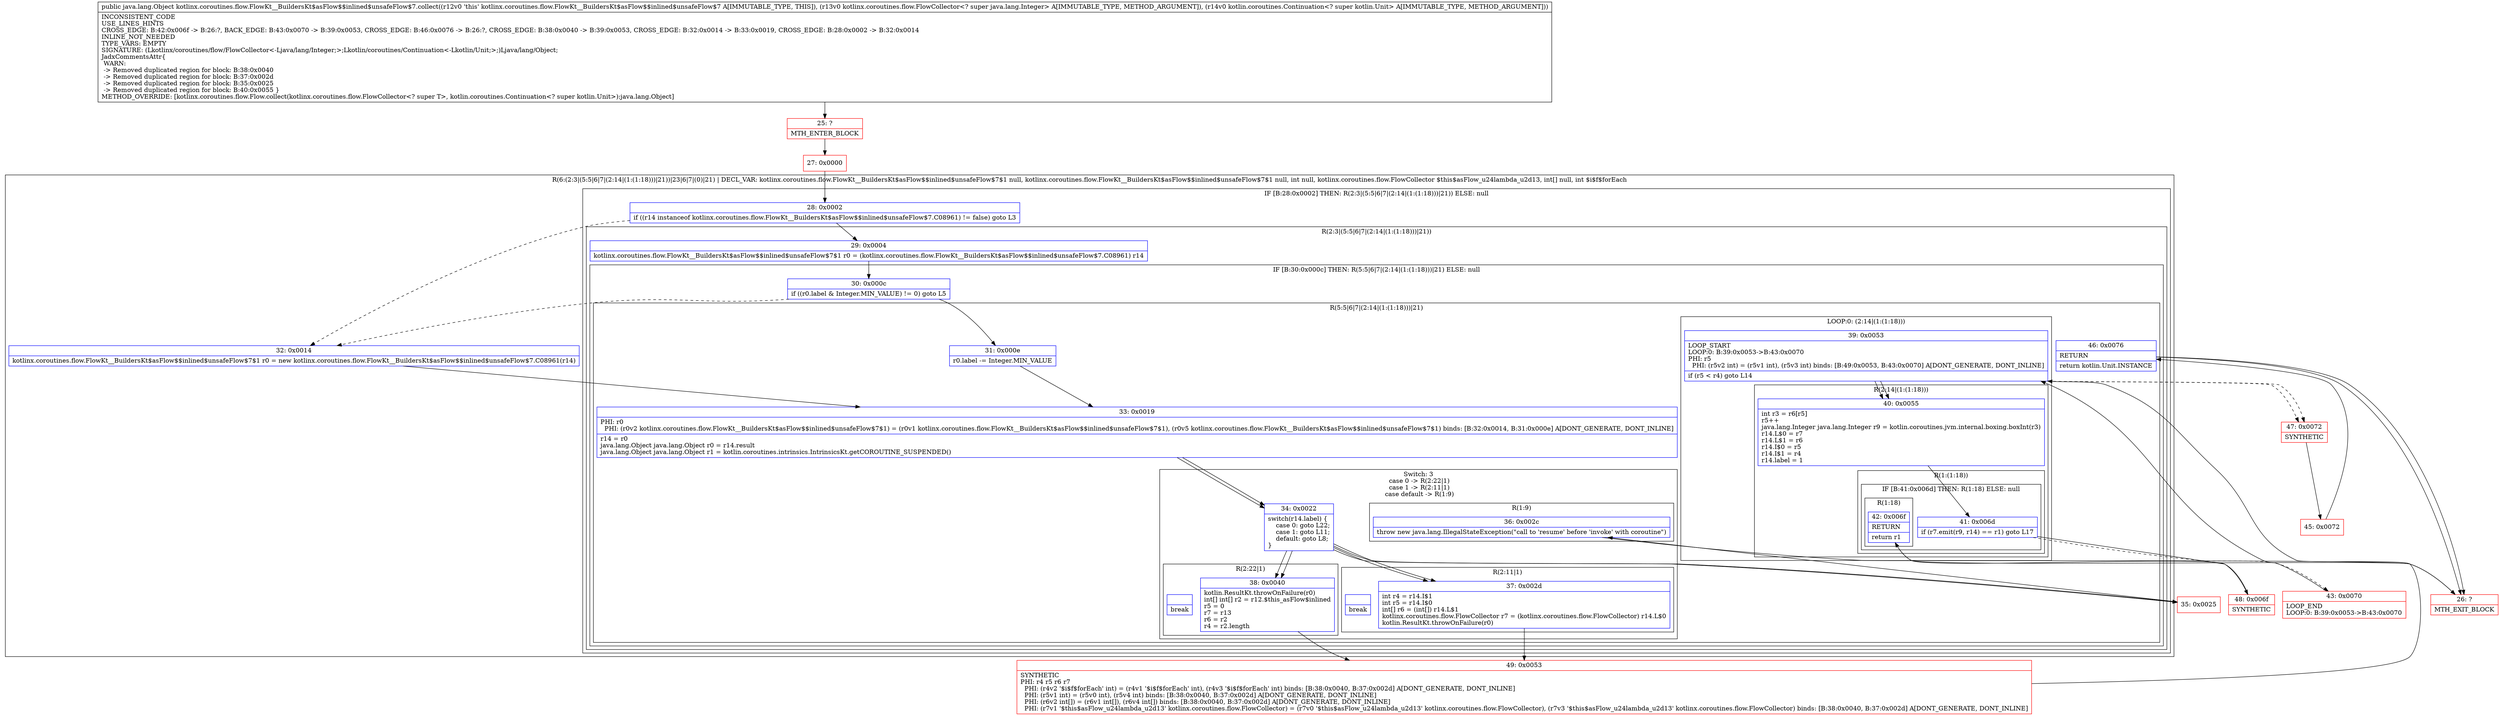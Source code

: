digraph "CFG forkotlinx.coroutines.flow.FlowKt__BuildersKt$asFlow$$inlined$unsafeFlow$7.collect(Lkotlinx\/coroutines\/flow\/FlowCollector;Lkotlin\/coroutines\/Continuation;)Ljava\/lang\/Object;" {
subgraph cluster_Region_1109790666 {
label = "R(6:(2:3|(5:5|6|7|(2:14|(1:(1:18)))|21))|23|6|7|(0)|21) | DECL_VAR: kotlinx.coroutines.flow.FlowKt__BuildersKt$asFlow$$inlined$unsafeFlow$7$1 null, kotlinx.coroutines.flow.FlowKt__BuildersKt$asFlow$$inlined$unsafeFlow$7$1 null, int null, kotlinx.coroutines.flow.FlowCollector $this$asFlow_u24lambda_u2d13, int[] null, int $i$f$forEach\l";
node [shape=record,color=blue];
subgraph cluster_IfRegion_776740124 {
label = "IF [B:28:0x0002] THEN: R(2:3|(5:5|6|7|(2:14|(1:(1:18)))|21)) ELSE: null";
node [shape=record,color=blue];
Node_28 [shape=record,label="{28\:\ 0x0002|if ((r14 instanceof kotlinx.coroutines.flow.FlowKt__BuildersKt$asFlow$$inlined$unsafeFlow$7.C08961) != false) goto L3\l}"];
subgraph cluster_Region_58022678 {
label = "R(2:3|(5:5|6|7|(2:14|(1:(1:18)))|21))";
node [shape=record,color=blue];
Node_29 [shape=record,label="{29\:\ 0x0004|kotlinx.coroutines.flow.FlowKt__BuildersKt$asFlow$$inlined$unsafeFlow$7$1 r0 = (kotlinx.coroutines.flow.FlowKt__BuildersKt$asFlow$$inlined$unsafeFlow$7.C08961) r14\l}"];
subgraph cluster_IfRegion_495893555 {
label = "IF [B:30:0x000c] THEN: R(5:5|6|7|(2:14|(1:(1:18)))|21) ELSE: null";
node [shape=record,color=blue];
Node_30 [shape=record,label="{30\:\ 0x000c|if ((r0.label & Integer.MIN_VALUE) != 0) goto L5\l}"];
subgraph cluster_Region_904994939 {
label = "R(5:5|6|7|(2:14|(1:(1:18)))|21)";
node [shape=record,color=blue];
Node_31 [shape=record,label="{31\:\ 0x000e|r0.label \-= Integer.MIN_VALUE\l}"];
Node_33 [shape=record,label="{33\:\ 0x0019|PHI: r0 \l  PHI: (r0v2 kotlinx.coroutines.flow.FlowKt__BuildersKt$asFlow$$inlined$unsafeFlow$7$1) = (r0v1 kotlinx.coroutines.flow.FlowKt__BuildersKt$asFlow$$inlined$unsafeFlow$7$1), (r0v5 kotlinx.coroutines.flow.FlowKt__BuildersKt$asFlow$$inlined$unsafeFlow$7$1) binds: [B:32:0x0014, B:31:0x000e] A[DONT_GENERATE, DONT_INLINE]\l|r14 = r0\ljava.lang.Object java.lang.Object r0 = r14.result\ljava.lang.Object java.lang.Object r1 = kotlin.coroutines.intrinsics.IntrinsicsKt.getCOROUTINE_SUSPENDED()\l}"];
subgraph cluster_SwitchRegion_1870929278 {
label = "Switch: 3
 case 0 -> R(2:22|1)
 case 1 -> R(2:11|1)
 case default -> R(1:9)";
node [shape=record,color=blue];
Node_34 [shape=record,label="{34\:\ 0x0022|switch(r14.label) \{\l    case 0: goto L22;\l    case 1: goto L11;\l    default: goto L8;\l\}\l}"];
subgraph cluster_Region_708775142 {
label = "R(2:22|1)";
node [shape=record,color=blue];
Node_38 [shape=record,label="{38\:\ 0x0040|kotlin.ResultKt.throwOnFailure(r0)\lint[] int[] r2 = r12.$this_asFlow$inlined\lr5 = 0\lr7 = r13\lr6 = r2\lr4 = r2.length\l}"];
Node_InsnContainer_826605769 [shape=record,label="{|break\l}"];
}
subgraph cluster_Region_489555739 {
label = "R(2:11|1)";
node [shape=record,color=blue];
Node_37 [shape=record,label="{37\:\ 0x002d|int r4 = r14.I$1\lint r5 = r14.I$0\lint[] r6 = (int[]) r14.L$1\lkotlinx.coroutines.flow.FlowCollector r7 = (kotlinx.coroutines.flow.FlowCollector) r14.L$0\lkotlin.ResultKt.throwOnFailure(r0)\l}"];
Node_InsnContainer_142063654 [shape=record,label="{|break\l}"];
}
subgraph cluster_Region_1184755913 {
label = "R(1:9)";
node [shape=record,color=blue];
Node_36 [shape=record,label="{36\:\ 0x002c|throw new java.lang.IllegalStateException(\"call to 'resume' before 'invoke' with coroutine\")\l}"];
}
}
subgraph cluster_LoopRegion_781886221 {
label = "LOOP:0: (2:14|(1:(1:18)))";
node [shape=record,color=blue];
Node_39 [shape=record,label="{39\:\ 0x0053|LOOP_START\lLOOP:0: B:39:0x0053\-\>B:43:0x0070\lPHI: r5 \l  PHI: (r5v2 int) = (r5v1 int), (r5v3 int) binds: [B:49:0x0053, B:43:0x0070] A[DONT_GENERATE, DONT_INLINE]\l|if (r5 \< r4) goto L14\l}"];
subgraph cluster_Region_875184707 {
label = "R(2:14|(1:(1:18)))";
node [shape=record,color=blue];
Node_40 [shape=record,label="{40\:\ 0x0055|int r3 = r6[r5]\lr5++\ljava.lang.Integer java.lang.Integer r9 = kotlin.coroutines.jvm.internal.boxing.boxInt(r3)\lr14.L$0 = r7\lr14.L$1 = r6\lr14.I$0 = r5\lr14.I$1 = r4\lr14.label = 1\l}"];
subgraph cluster_Region_935378271 {
label = "R(1:(1:18))";
node [shape=record,color=blue];
subgraph cluster_IfRegion_149184069 {
label = "IF [B:41:0x006d] THEN: R(1:18) ELSE: null";
node [shape=record,color=blue];
Node_41 [shape=record,label="{41\:\ 0x006d|if (r7.emit(r9, r14) == r1) goto L17\l}"];
subgraph cluster_Region_1289841592 {
label = "R(1:18)";
node [shape=record,color=blue];
Node_42 [shape=record,label="{42\:\ 0x006f|RETURN\l|return r1\l}"];
}
}
}
}
}
Node_46 [shape=record,label="{46\:\ 0x0076|RETURN\l|return kotlin.Unit.INSTANCE\l}"];
}
}
}
}
Node_32 [shape=record,label="{32\:\ 0x0014|kotlinx.coroutines.flow.FlowKt__BuildersKt$asFlow$$inlined$unsafeFlow$7$1 r0 = new kotlinx.coroutines.flow.FlowKt__BuildersKt$asFlow$$inlined$unsafeFlow$7.C08961(r14)\l}"];
Node_33 [shape=record,label="{33\:\ 0x0019|PHI: r0 \l  PHI: (r0v2 kotlinx.coroutines.flow.FlowKt__BuildersKt$asFlow$$inlined$unsafeFlow$7$1) = (r0v1 kotlinx.coroutines.flow.FlowKt__BuildersKt$asFlow$$inlined$unsafeFlow$7$1), (r0v5 kotlinx.coroutines.flow.FlowKt__BuildersKt$asFlow$$inlined$unsafeFlow$7$1) binds: [B:32:0x0014, B:31:0x000e] A[DONT_GENERATE, DONT_INLINE]\l|r14 = r0\ljava.lang.Object java.lang.Object r0 = r14.result\ljava.lang.Object java.lang.Object r1 = kotlin.coroutines.intrinsics.IntrinsicsKt.getCOROUTINE_SUSPENDED()\l}"];
subgraph cluster_SwitchRegion_1195691466 {
label = "Switch: 0";
node [shape=record,color=blue];
Node_34 [shape=record,label="{34\:\ 0x0022|switch(r14.label) \{\l    case 0: goto L22;\l    case 1: goto L11;\l    default: goto L8;\l\}\l}"];
}
subgraph cluster_LoopRegion_37983497 {
label = "LOOP:0: (0)";
node [shape=record,color=blue];
Node_39 [shape=record,label="{39\:\ 0x0053|LOOP_START\lLOOP:0: B:39:0x0053\-\>B:43:0x0070\lPHI: r5 \l  PHI: (r5v2 int) = (r5v1 int), (r5v3 int) binds: [B:49:0x0053, B:43:0x0070] A[DONT_GENERATE, DONT_INLINE]\l|if (r5 \< r4) goto L14\l}"];
subgraph cluster_Region_728835632 {
label = "R(0)";
node [shape=record,color=blue];
}
}
Node_46 [shape=record,label="{46\:\ 0x0076|RETURN\l|return kotlin.Unit.INSTANCE\l}"];
}
Node_25 [shape=record,color=red,label="{25\:\ ?|MTH_ENTER_BLOCK\l}"];
Node_27 [shape=record,color=red,label="{27\:\ 0x0000}"];
Node_35 [shape=record,color=red,label="{35\:\ 0x0025}"];
Node_26 [shape=record,color=red,label="{26\:\ ?|MTH_EXIT_BLOCK\l}"];
Node_49 [shape=record,color=red,label="{49\:\ 0x0053|SYNTHETIC\lPHI: r4 r5 r6 r7 \l  PHI: (r4v2 '$i$f$forEach' int) = (r4v1 '$i$f$forEach' int), (r4v3 '$i$f$forEach' int) binds: [B:38:0x0040, B:37:0x002d] A[DONT_GENERATE, DONT_INLINE]\l  PHI: (r5v1 int) = (r5v0 int), (r5v4 int) binds: [B:38:0x0040, B:37:0x002d] A[DONT_GENERATE, DONT_INLINE]\l  PHI: (r6v2 int[]) = (r6v1 int[]), (r6v4 int[]) binds: [B:38:0x0040, B:37:0x002d] A[DONT_GENERATE, DONT_INLINE]\l  PHI: (r7v1 '$this$asFlow_u24lambda_u2d13' kotlinx.coroutines.flow.FlowCollector) = (r7v0 '$this$asFlow_u24lambda_u2d13' kotlinx.coroutines.flow.FlowCollector), (r7v3 '$this$asFlow_u24lambda_u2d13' kotlinx.coroutines.flow.FlowCollector) binds: [B:38:0x0040, B:37:0x002d] A[DONT_GENERATE, DONT_INLINE]\l}"];
Node_43 [shape=record,color=red,label="{43\:\ 0x0070|LOOP_END\lLOOP:0: B:39:0x0053\-\>B:43:0x0070\l}"];
Node_48 [shape=record,color=red,label="{48\:\ 0x006f|SYNTHETIC\l}"];
Node_47 [shape=record,color=red,label="{47\:\ 0x0072|SYNTHETIC\l}"];
Node_45 [shape=record,color=red,label="{45\:\ 0x0072}"];
MethodNode[shape=record,label="{public java.lang.Object kotlinx.coroutines.flow.FlowKt__BuildersKt$asFlow$$inlined$unsafeFlow$7.collect((r12v0 'this' kotlinx.coroutines.flow.FlowKt__BuildersKt$asFlow$$inlined$unsafeFlow$7 A[IMMUTABLE_TYPE, THIS]), (r13v0 kotlinx.coroutines.flow.FlowCollector\<? super java.lang.Integer\> A[IMMUTABLE_TYPE, METHOD_ARGUMENT]), (r14v0 kotlin.coroutines.Continuation\<? super kotlin.Unit\> A[IMMUTABLE_TYPE, METHOD_ARGUMENT]))  | INCONSISTENT_CODE\lUSE_LINES_HINTS\lCROSS_EDGE: B:42:0x006f \-\> B:26:?, BACK_EDGE: B:43:0x0070 \-\> B:39:0x0053, CROSS_EDGE: B:46:0x0076 \-\> B:26:?, CROSS_EDGE: B:38:0x0040 \-\> B:39:0x0053, CROSS_EDGE: B:32:0x0014 \-\> B:33:0x0019, CROSS_EDGE: B:28:0x0002 \-\> B:32:0x0014\lINLINE_NOT_NEEDED\lTYPE_VARS: EMPTY\lSIGNATURE: (Lkotlinx\/coroutines\/flow\/FlowCollector\<\-Ljava\/lang\/Integer;\>;Lkotlin\/coroutines\/Continuation\<\-Lkotlin\/Unit;\>;)Ljava\/lang\/Object;\lJadxCommentsAttr\{\l WARN: \l \-\> Removed duplicated region for block: B:38:0x0040 \l \-\> Removed duplicated region for block: B:37:0x002d \l \-\> Removed duplicated region for block: B:35:0x0025 \l \-\> Removed duplicated region for block: B:40:0x0055 \}\lMETHOD_OVERRIDE: [kotlinx.coroutines.flow.Flow.collect(kotlinx.coroutines.flow.FlowCollector\<? super T\>, kotlin.coroutines.Continuation\<? super kotlin.Unit\>):java.lang.Object]\l}"];
MethodNode -> Node_25;Node_28 -> Node_29;
Node_28 -> Node_32[style=dashed];
Node_29 -> Node_30;
Node_30 -> Node_31;
Node_30 -> Node_32[style=dashed];
Node_31 -> Node_33;
Node_33 -> Node_34;
Node_34 -> Node_35;
Node_34 -> Node_37;
Node_34 -> Node_38;
Node_38 -> Node_49;
Node_37 -> Node_49;
Node_36 -> Node_26;
Node_39 -> Node_40;
Node_39 -> Node_47[style=dashed];
Node_40 -> Node_41;
Node_41 -> Node_43[style=dashed];
Node_41 -> Node_48;
Node_42 -> Node_26;
Node_46 -> Node_26;
Node_32 -> Node_33;
Node_33 -> Node_34;
Node_34 -> Node_35;
Node_34 -> Node_37;
Node_34 -> Node_38;
Node_39 -> Node_40;
Node_39 -> Node_47[style=dashed];
Node_46 -> Node_26;
Node_25 -> Node_27;
Node_27 -> Node_28;
Node_35 -> Node_36;
Node_49 -> Node_39;
Node_43 -> Node_39;
Node_48 -> Node_42;
Node_47 -> Node_45;
Node_45 -> Node_46;
}

